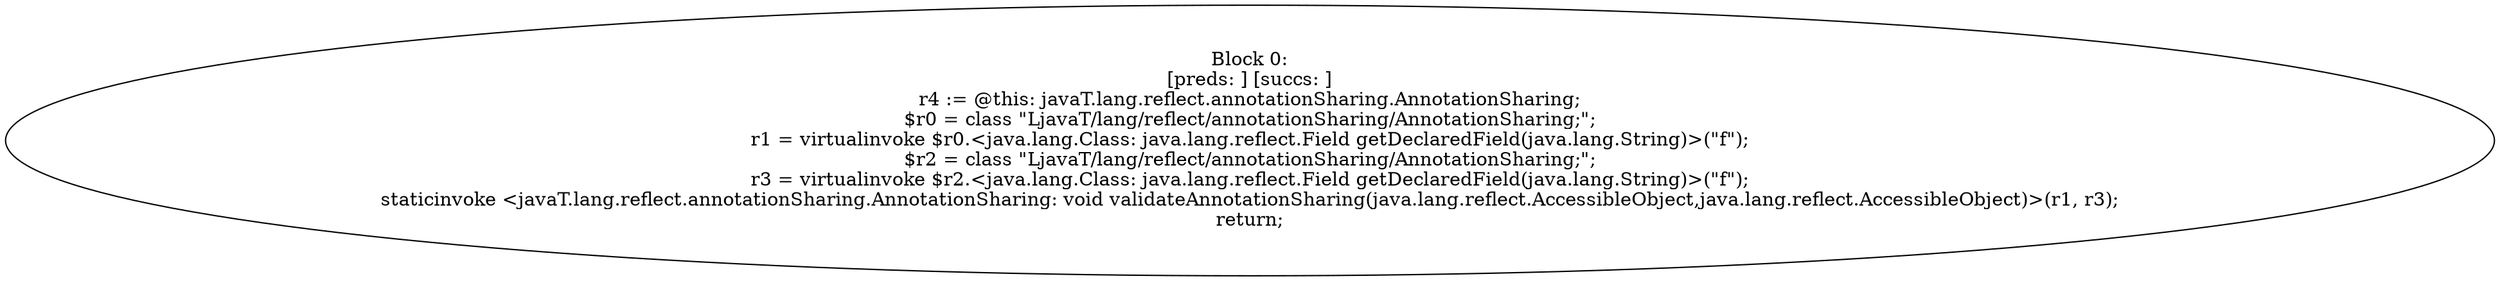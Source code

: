 digraph "unitGraph" {
    "Block 0:
[preds: ] [succs: ]
r4 := @this: javaT.lang.reflect.annotationSharing.AnnotationSharing;
$r0 = class \"LjavaT/lang/reflect/annotationSharing/AnnotationSharing;\";
r1 = virtualinvoke $r0.<java.lang.Class: java.lang.reflect.Field getDeclaredField(java.lang.String)>(\"f\");
$r2 = class \"LjavaT/lang/reflect/annotationSharing/AnnotationSharing;\";
r3 = virtualinvoke $r2.<java.lang.Class: java.lang.reflect.Field getDeclaredField(java.lang.String)>(\"f\");
staticinvoke <javaT.lang.reflect.annotationSharing.AnnotationSharing: void validateAnnotationSharing(java.lang.reflect.AccessibleObject,java.lang.reflect.AccessibleObject)>(r1, r3);
return;
"
}
